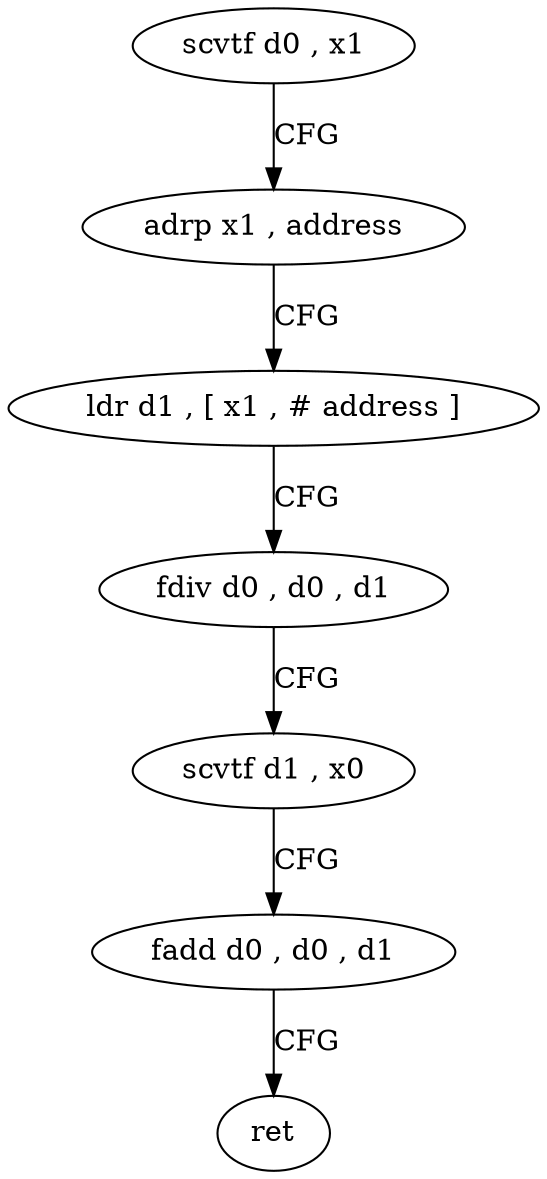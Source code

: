 digraph "func" {
"267248" [label = "scvtf d0 , x1" ]
"267252" [label = "adrp x1 , address" ]
"267256" [label = "ldr d1 , [ x1 , # address ]" ]
"267260" [label = "fdiv d0 , d0 , d1" ]
"267264" [label = "scvtf d1 , x0" ]
"267268" [label = "fadd d0 , d0 , d1" ]
"267272" [label = "ret" ]
"267248" -> "267252" [ label = "CFG" ]
"267252" -> "267256" [ label = "CFG" ]
"267256" -> "267260" [ label = "CFG" ]
"267260" -> "267264" [ label = "CFG" ]
"267264" -> "267268" [ label = "CFG" ]
"267268" -> "267272" [ label = "CFG" ]
}
